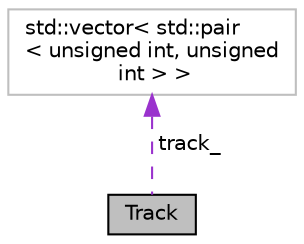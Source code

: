 digraph "Track"
{
  edge [fontname="Helvetica",fontsize="10",labelfontname="Helvetica",labelfontsize="10"];
  node [fontname="Helvetica",fontsize="10",shape=record];
  Node1 [label="Track",height=0.2,width=0.4,color="black", fillcolor="grey75", style="filled", fontcolor="black"];
  Node2 -> Node1 [dir="back",color="darkorchid3",fontsize="10",style="dashed",label=" track_" ,fontname="Helvetica"];
  Node2 [label="std::vector\< std::pair\l\< unsigned int, unsigned\l int \> \>",height=0.2,width=0.4,color="grey75", fillcolor="white", style="filled"];
}
